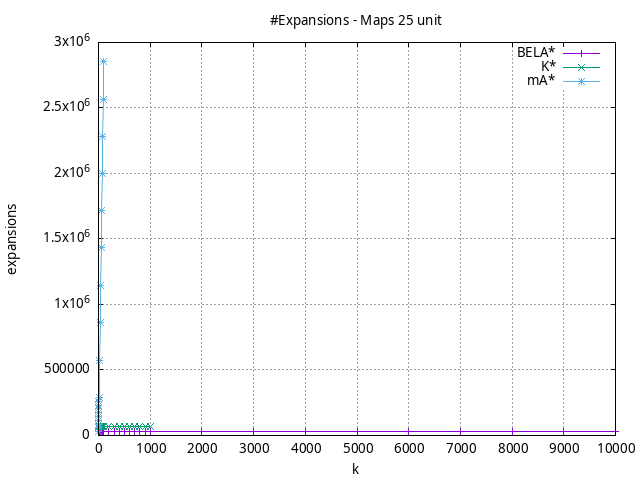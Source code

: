 #!/usr/bin/gnuplot
# -*- coding: utf-8 -*-
#
# results/maps/unit/25/random512-25.heuristic.unit.expansions.gnuplot
#
# Started on 04/03/2024 23:11:31
# Author: Carlos Linares López
set grid
set xlabel "k"
set ylabel "expansions"

set title "#Expansions - Maps 25 unit"

set terminal png enhanced font "Ariel,10"
set output 'random512-25.heuristic.unit.expansions.png'

plot "-" title "BELA*"      with linesp, "-" title "K*"      with linesp, "-" title "mA*"      with linesp

	1 29288.04
	2 29288.87
	3 29289.74
	4 29290.45
	5 29291.15
	6 29291.58
	7 29292.36
	8 29292.71
	9 29293.2
	10 29293.48
	20 29296.27
	30 29298.29
	40 29299.92
	50 29300.69
	60 29301.22
	70 29302.19
	80 29302.99
	90 29303.26
	100 29303.92
	200 29307.6
	300 29309.72
	400 29311.79
	500 29313.3
	600 29314.88
	700 29316.27
	800 29317.03
	900 29318.04
	1000 29318.81
	2000 29322.76
	3000 29324.53
	4000 29327.01
	5000 29327.96
	6000 29328.63
	7000 29329.64
	8000 29330.42
	9000 29330.87
	10000 29331.41
end
	1 29014.37
	2 60667.28
	3 69033.95
	4 71128.52
	5 71128.52
	6 71128.52
	7 71128.52
	8 71128.52
	9 71128.52
	10 71128.52
	20 71128.52
	30 71128.52
	40 71128.52
	50 71128.52
	60 71128.52
	70 71128.52
	80 71128.52
	90 71128.52
	100 71128.52
	200 71128.52
	300 71128.52
	400 71128.52
	500 71128.52
	600 71128.52
	700 71128.52
	800 71128.52
	900 71128.52
	1000 71128.52
end
	1 29288.04
	2 58579.32
	3 87383.61
	4 116135.86
	5 144978.79
	6 173681.96
	7 202363.66
	8 231024.35
	9 259676.64
	10 288311.76
	20 574167.79
	30 859498.81
	40 1144477.92
	50 1431643.71
	60 1715047.35
	70 1999641.05
	80 2284104.28
	90 2568463.97
	100 2852704.86
end
